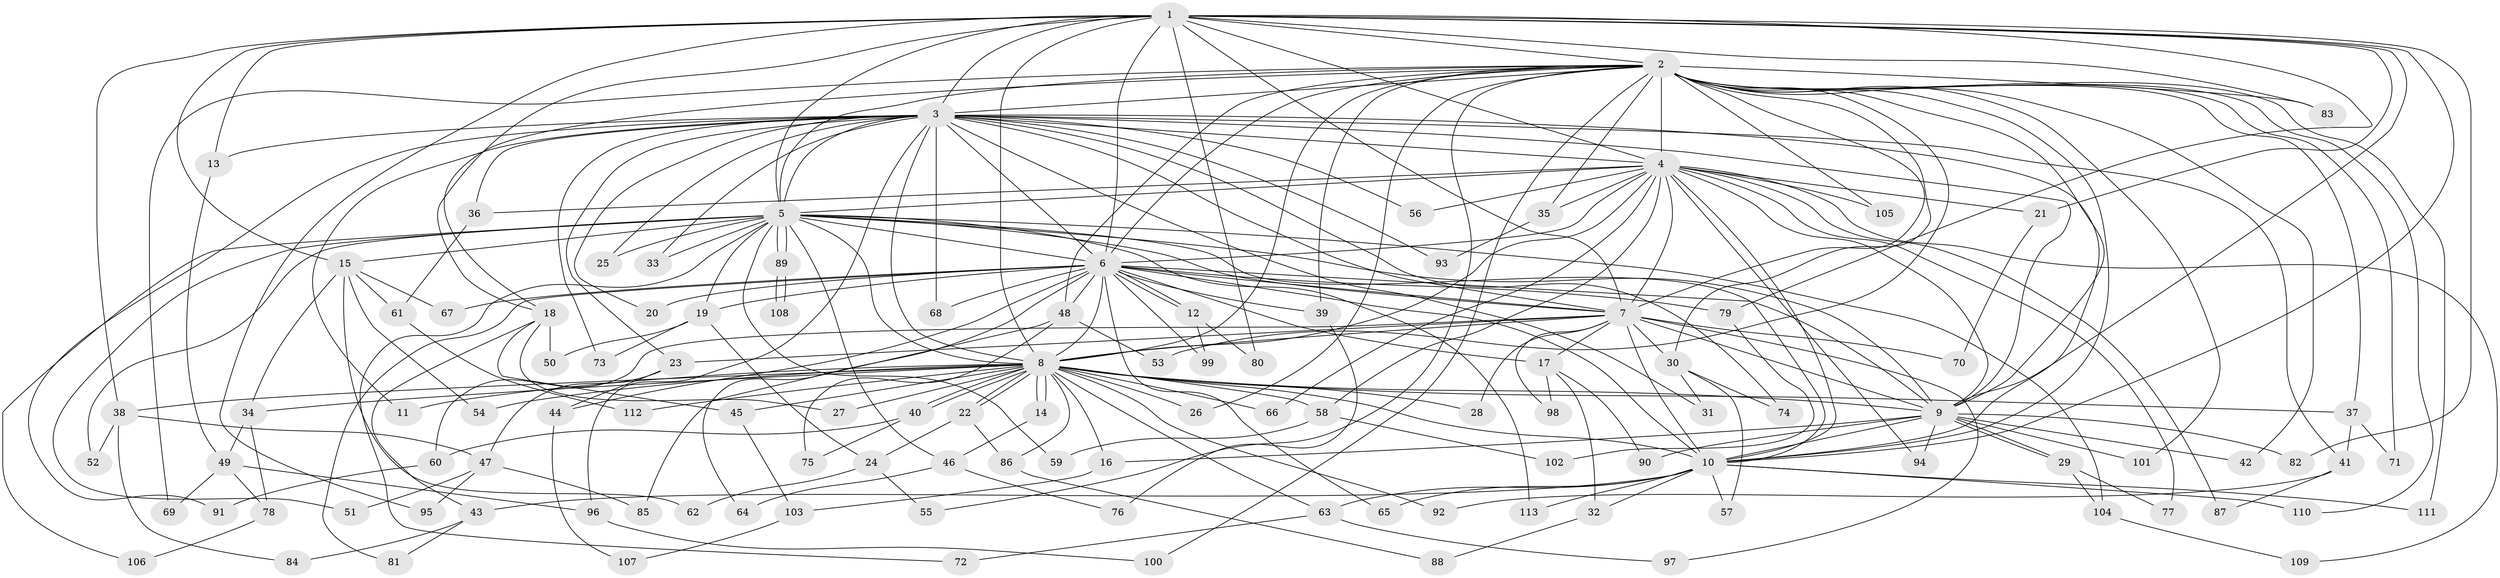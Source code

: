 // coarse degree distribution, {21: 0.0125, 25: 0.0125, 23: 0.025, 19: 0.0125, 24: 0.0125, 16: 0.025, 29: 0.0125, 18: 0.0125, 2: 0.5125, 4: 0.125, 6: 0.0125, 5: 0.0875, 7: 0.025, 3: 0.1125}
// Generated by graph-tools (version 1.1) at 2025/23/03/03/25 07:23:35]
// undirected, 113 vertices, 251 edges
graph export_dot {
graph [start="1"]
  node [color=gray90,style=filled];
  1;
  2;
  3;
  4;
  5;
  6;
  7;
  8;
  9;
  10;
  11;
  12;
  13;
  14;
  15;
  16;
  17;
  18;
  19;
  20;
  21;
  22;
  23;
  24;
  25;
  26;
  27;
  28;
  29;
  30;
  31;
  32;
  33;
  34;
  35;
  36;
  37;
  38;
  39;
  40;
  41;
  42;
  43;
  44;
  45;
  46;
  47;
  48;
  49;
  50;
  51;
  52;
  53;
  54;
  55;
  56;
  57;
  58;
  59;
  60;
  61;
  62;
  63;
  64;
  65;
  66;
  67;
  68;
  69;
  70;
  71;
  72;
  73;
  74;
  75;
  76;
  77;
  78;
  79;
  80;
  81;
  82;
  83;
  84;
  85;
  86;
  87;
  88;
  89;
  90;
  91;
  92;
  93;
  94;
  95;
  96;
  97;
  98;
  99;
  100;
  101;
  102;
  103;
  104;
  105;
  106;
  107;
  108;
  109;
  110;
  111;
  112;
  113;
  1 -- 2;
  1 -- 3;
  1 -- 4;
  1 -- 5;
  1 -- 6;
  1 -- 7;
  1 -- 8;
  1 -- 9;
  1 -- 10;
  1 -- 13;
  1 -- 15;
  1 -- 18;
  1 -- 21;
  1 -- 38;
  1 -- 79;
  1 -- 80;
  1 -- 82;
  1 -- 83;
  1 -- 95;
  2 -- 3;
  2 -- 4;
  2 -- 5;
  2 -- 6;
  2 -- 7;
  2 -- 8;
  2 -- 9;
  2 -- 10;
  2 -- 18;
  2 -- 26;
  2 -- 30;
  2 -- 35;
  2 -- 37;
  2 -- 39;
  2 -- 42;
  2 -- 48;
  2 -- 53;
  2 -- 55;
  2 -- 69;
  2 -- 71;
  2 -- 83;
  2 -- 100;
  2 -- 101;
  2 -- 105;
  2 -- 110;
  2 -- 111;
  3 -- 4;
  3 -- 5;
  3 -- 6;
  3 -- 7;
  3 -- 8;
  3 -- 9;
  3 -- 10;
  3 -- 11;
  3 -- 13;
  3 -- 20;
  3 -- 23;
  3 -- 25;
  3 -- 31;
  3 -- 33;
  3 -- 36;
  3 -- 41;
  3 -- 56;
  3 -- 68;
  3 -- 73;
  3 -- 74;
  3 -- 91;
  3 -- 93;
  3 -- 96;
  4 -- 5;
  4 -- 6;
  4 -- 7;
  4 -- 8;
  4 -- 9;
  4 -- 10;
  4 -- 21;
  4 -- 35;
  4 -- 36;
  4 -- 56;
  4 -- 58;
  4 -- 66;
  4 -- 77;
  4 -- 87;
  4 -- 94;
  4 -- 105;
  4 -- 109;
  5 -- 6;
  5 -- 7;
  5 -- 8;
  5 -- 9;
  5 -- 10;
  5 -- 15;
  5 -- 19;
  5 -- 25;
  5 -- 33;
  5 -- 46;
  5 -- 51;
  5 -- 52;
  5 -- 59;
  5 -- 72;
  5 -- 89;
  5 -- 89;
  5 -- 104;
  5 -- 106;
  5 -- 113;
  6 -- 7;
  6 -- 8;
  6 -- 9;
  6 -- 10;
  6 -- 12;
  6 -- 12;
  6 -- 17;
  6 -- 19;
  6 -- 20;
  6 -- 39;
  6 -- 44;
  6 -- 48;
  6 -- 64;
  6 -- 65;
  6 -- 67;
  6 -- 68;
  6 -- 79;
  6 -- 81;
  6 -- 99;
  7 -- 8;
  7 -- 9;
  7 -- 10;
  7 -- 17;
  7 -- 23;
  7 -- 28;
  7 -- 30;
  7 -- 60;
  7 -- 70;
  7 -- 97;
  7 -- 98;
  8 -- 9;
  8 -- 10;
  8 -- 11;
  8 -- 14;
  8 -- 14;
  8 -- 16;
  8 -- 22;
  8 -- 22;
  8 -- 26;
  8 -- 27;
  8 -- 28;
  8 -- 34;
  8 -- 37;
  8 -- 38;
  8 -- 40;
  8 -- 40;
  8 -- 45;
  8 -- 54;
  8 -- 58;
  8 -- 63;
  8 -- 66;
  8 -- 86;
  8 -- 92;
  8 -- 112;
  9 -- 10;
  9 -- 16;
  9 -- 29;
  9 -- 29;
  9 -- 42;
  9 -- 82;
  9 -- 90;
  9 -- 94;
  9 -- 101;
  10 -- 32;
  10 -- 43;
  10 -- 57;
  10 -- 63;
  10 -- 65;
  10 -- 110;
  10 -- 111;
  10 -- 113;
  12 -- 80;
  12 -- 99;
  13 -- 49;
  14 -- 46;
  15 -- 34;
  15 -- 54;
  15 -- 61;
  15 -- 62;
  15 -- 67;
  16 -- 103;
  17 -- 32;
  17 -- 90;
  17 -- 98;
  18 -- 27;
  18 -- 43;
  18 -- 45;
  18 -- 50;
  19 -- 24;
  19 -- 50;
  19 -- 73;
  21 -- 70;
  22 -- 24;
  22 -- 86;
  23 -- 44;
  23 -- 47;
  24 -- 55;
  24 -- 62;
  29 -- 77;
  29 -- 104;
  30 -- 31;
  30 -- 57;
  30 -- 74;
  32 -- 88;
  34 -- 49;
  34 -- 78;
  35 -- 93;
  36 -- 61;
  37 -- 41;
  37 -- 71;
  38 -- 47;
  38 -- 52;
  38 -- 84;
  39 -- 76;
  40 -- 60;
  40 -- 75;
  41 -- 87;
  41 -- 92;
  43 -- 81;
  43 -- 84;
  44 -- 107;
  45 -- 103;
  46 -- 64;
  46 -- 76;
  47 -- 51;
  47 -- 85;
  47 -- 95;
  48 -- 53;
  48 -- 75;
  48 -- 85;
  49 -- 69;
  49 -- 78;
  49 -- 96;
  58 -- 59;
  58 -- 102;
  60 -- 91;
  61 -- 112;
  63 -- 72;
  63 -- 97;
  78 -- 106;
  79 -- 102;
  86 -- 88;
  89 -- 108;
  89 -- 108;
  96 -- 100;
  103 -- 107;
  104 -- 109;
}
